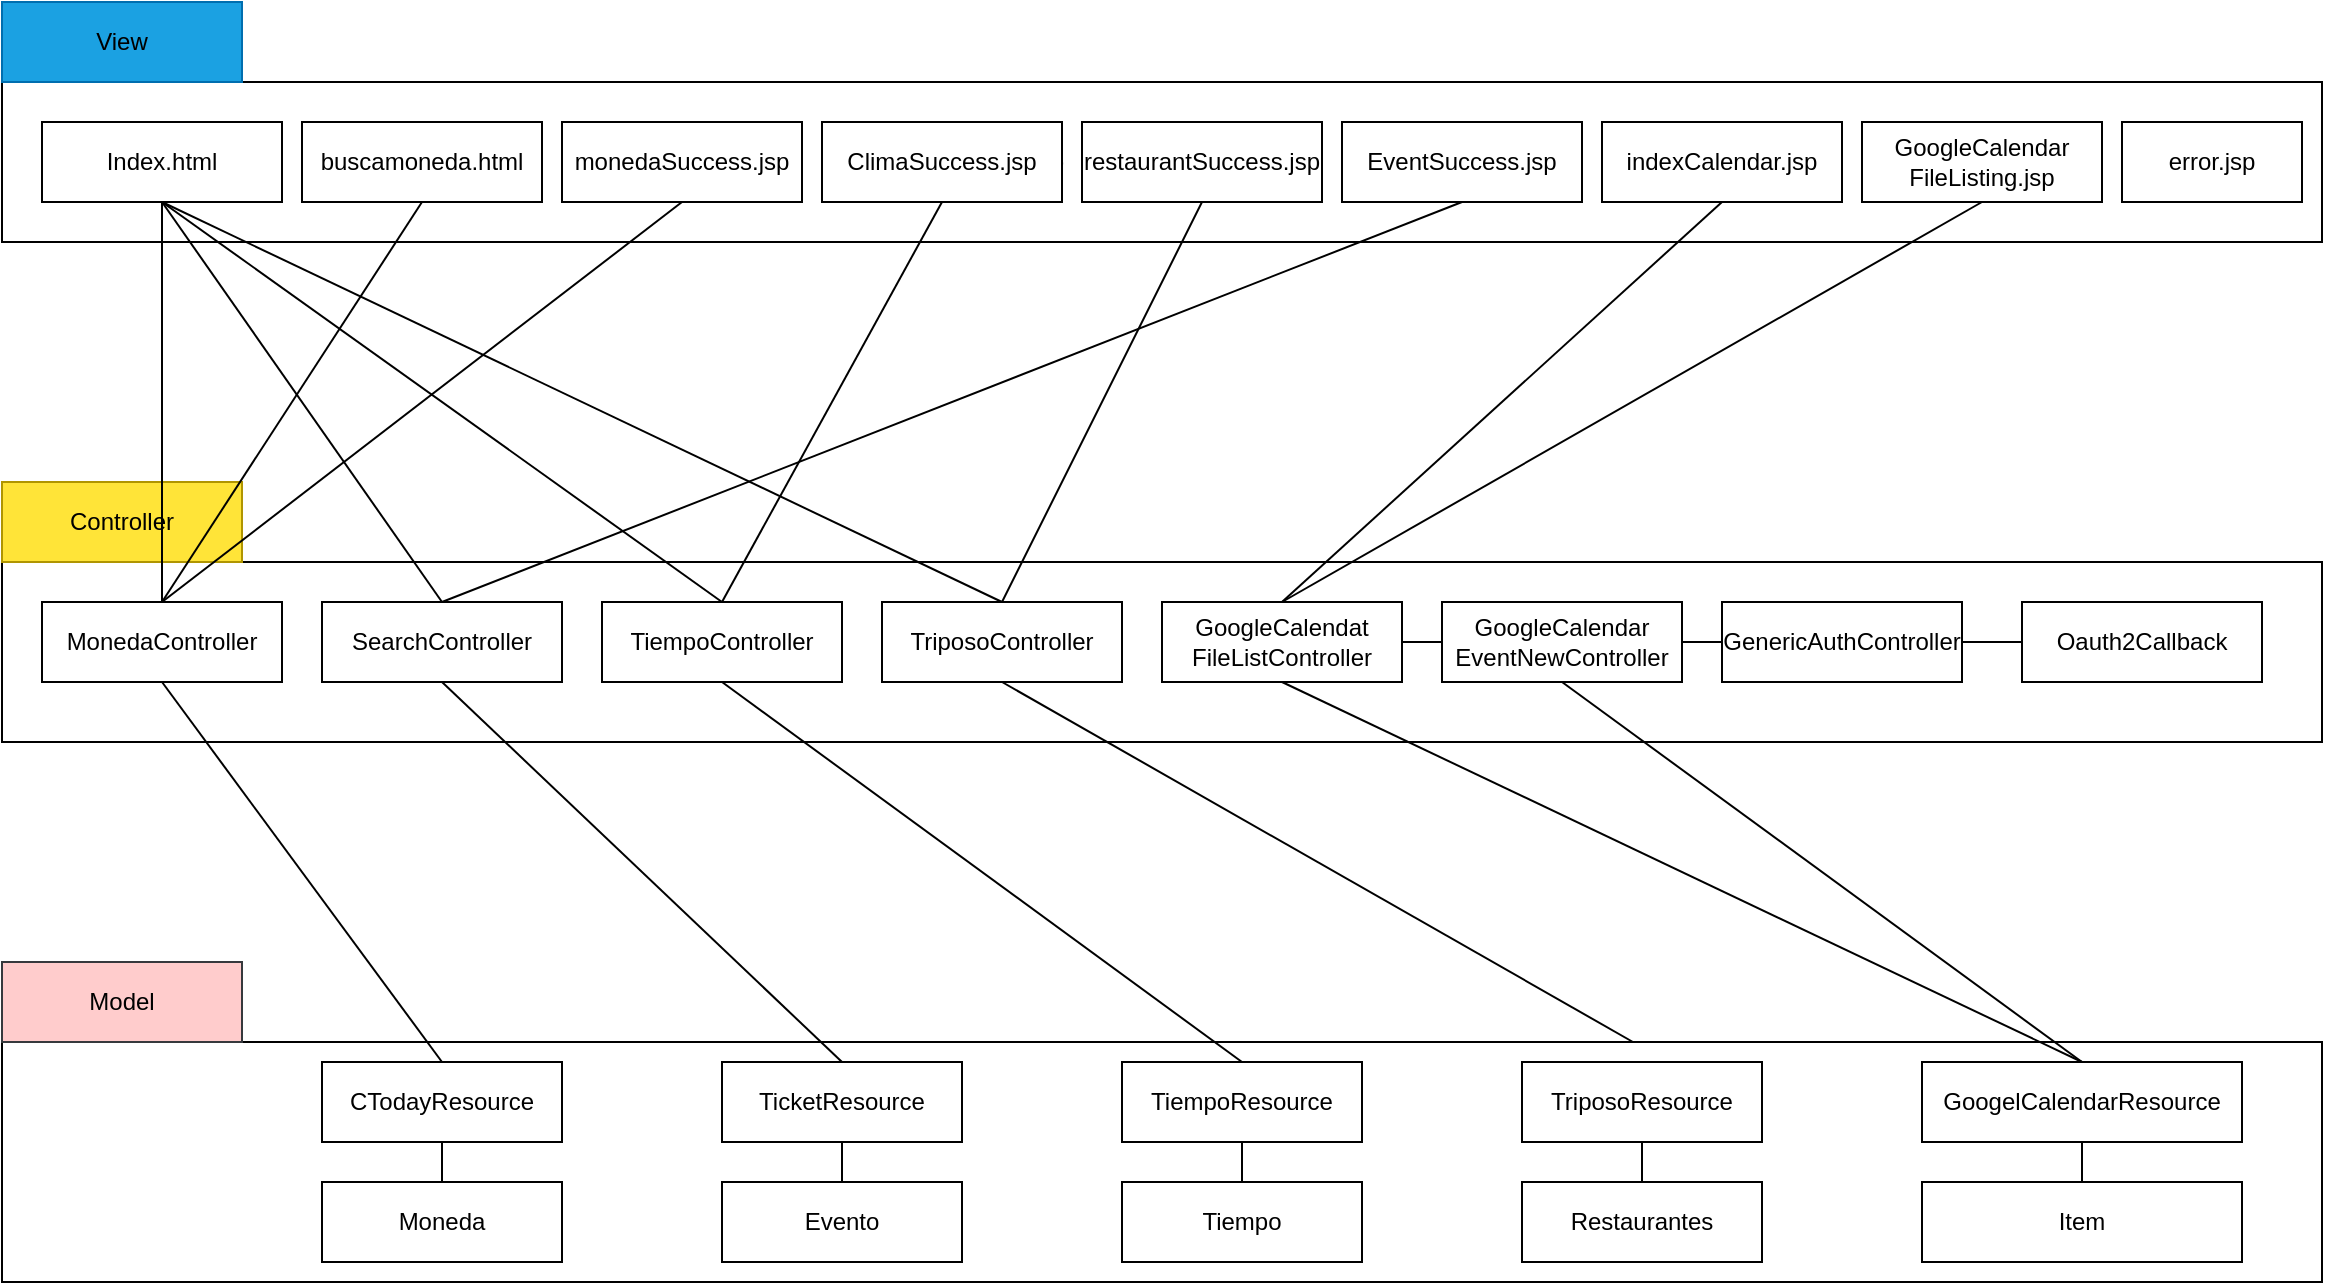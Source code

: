<mxfile version="13.0.5" type="device"><diagram id="kPNqTd89hrL2gvYCFst7" name="Page-1"><mxGraphModel dx="1422" dy="713" grid="1" gridSize="10" guides="1" tooltips="1" connect="1" arrows="1" fold="1" page="1" pageScale="1" pageWidth="827" pageHeight="1169" math="0" shadow="0"><root><mxCell id="0"/><mxCell id="1" parent="0"/><mxCell id="mK-yABh7LJo8XBDnjlMj-1" value="" style="rounded=0;whiteSpace=wrap;html=1;" vertex="1" parent="1"><mxGeometry x="40" y="80" width="1160" height="80" as="geometry"/></mxCell><mxCell id="mK-yABh7LJo8XBDnjlMj-2" value="" style="rounded=0;whiteSpace=wrap;html=1;" vertex="1" parent="1"><mxGeometry x="40" y="320" width="1160" height="90" as="geometry"/></mxCell><mxCell id="mK-yABh7LJo8XBDnjlMj-3" value="" style="rounded=0;whiteSpace=wrap;html=1;" vertex="1" parent="1"><mxGeometry x="40" y="560" width="1160" height="120" as="geometry"/></mxCell><mxCell id="mK-yABh7LJo8XBDnjlMj-4" value="" style="rounded=0;whiteSpace=wrap;html=1;fillColor=#1ba1e2;strokeColor=#006EAF;fontColor=#ffffff;" vertex="1" parent="1"><mxGeometry x="40" y="40" width="120" height="40" as="geometry"/></mxCell><mxCell id="mK-yABh7LJo8XBDnjlMj-5" value="&lt;font color=&quot;#000000&quot;&gt;Controller&lt;/font&gt;" style="rounded=0;whiteSpace=wrap;html=1;fillColor=#FFE438;strokeColor=#B09500;fontColor=#ffffff;" vertex="1" parent="1"><mxGeometry x="40" y="280" width="120" height="40" as="geometry"/></mxCell><mxCell id="mK-yABh7LJo8XBDnjlMj-6" value="Model" style="rounded=0;whiteSpace=wrap;html=1;fillColor=#ffcccc;strokeColor=#36393d;" vertex="1" parent="1"><mxGeometry x="40" y="520" width="120" height="40" as="geometry"/></mxCell><mxCell id="mK-yABh7LJo8XBDnjlMj-7" value="View" style="text;html=1;strokeColor=none;fillColor=none;align=center;verticalAlign=middle;whiteSpace=wrap;rounded=0;" vertex="1" parent="1"><mxGeometry x="80" y="50" width="40" height="20" as="geometry"/></mxCell><mxCell id="mK-yABh7LJo8XBDnjlMj-28" style="edgeStyle=orthogonalEdgeStyle;orthogonalLoop=1;jettySize=auto;html=1;exitX=0.5;exitY=1;exitDx=0;exitDy=0;entryX=0.5;entryY=0;entryDx=0;entryDy=0;curved=1;endArrow=none;endFill=0;" edge="1" parent="1" source="mK-yABh7LJo8XBDnjlMj-9" target="mK-yABh7LJo8XBDnjlMj-25"><mxGeometry relative="1" as="geometry"/></mxCell><mxCell id="mK-yABh7LJo8XBDnjlMj-9" value="" style="rounded=0;whiteSpace=wrap;html=1;" vertex="1" parent="1"><mxGeometry x="200" y="570" width="120" height="40" as="geometry"/></mxCell><mxCell id="mK-yABh7LJo8XBDnjlMj-30" style="edgeStyle=orthogonalEdgeStyle;curved=1;orthogonalLoop=1;jettySize=auto;html=1;exitX=0.5;exitY=1;exitDx=0;exitDy=0;endArrow=none;endFill=0;" edge="1" parent="1" source="mK-yABh7LJo8XBDnjlMj-10" target="mK-yABh7LJo8XBDnjlMj-24"><mxGeometry relative="1" as="geometry"/></mxCell><mxCell id="mK-yABh7LJo8XBDnjlMj-10" value="" style="rounded=0;whiteSpace=wrap;html=1;" vertex="1" parent="1"><mxGeometry x="400" y="570" width="120" height="40" as="geometry"/></mxCell><mxCell id="mK-yABh7LJo8XBDnjlMj-31" style="edgeStyle=orthogonalEdgeStyle;curved=1;orthogonalLoop=1;jettySize=auto;html=1;exitX=0.5;exitY=1;exitDx=0;exitDy=0;entryX=0.5;entryY=0;entryDx=0;entryDy=0;endArrow=none;endFill=0;" edge="1" parent="1" source="mK-yABh7LJo8XBDnjlMj-11" target="mK-yABh7LJo8XBDnjlMj-23"><mxGeometry relative="1" as="geometry"/></mxCell><mxCell id="mK-yABh7LJo8XBDnjlMj-11" value="" style="rounded=0;whiteSpace=wrap;html=1;" vertex="1" parent="1"><mxGeometry x="600" y="570" width="120" height="40" as="geometry"/></mxCell><mxCell id="mK-yABh7LJo8XBDnjlMj-32" style="edgeStyle=orthogonalEdgeStyle;curved=1;orthogonalLoop=1;jettySize=auto;html=1;exitX=0.5;exitY=1;exitDx=0;exitDy=0;entryX=0.5;entryY=0;entryDx=0;entryDy=0;endArrow=none;endFill=0;" edge="1" parent="1" source="mK-yABh7LJo8XBDnjlMj-12" target="mK-yABh7LJo8XBDnjlMj-22"><mxGeometry relative="1" as="geometry"/></mxCell><mxCell id="mK-yABh7LJo8XBDnjlMj-12" value="" style="rounded=0;whiteSpace=wrap;html=1;" vertex="1" parent="1"><mxGeometry x="800" y="570" width="120" height="40" as="geometry"/></mxCell><mxCell id="mK-yABh7LJo8XBDnjlMj-33" style="edgeStyle=orthogonalEdgeStyle;curved=1;orthogonalLoop=1;jettySize=auto;html=1;exitX=0.5;exitY=1;exitDx=0;exitDy=0;entryX=0.5;entryY=0;entryDx=0;entryDy=0;endArrow=none;endFill=0;" edge="1" parent="1" source="mK-yABh7LJo8XBDnjlMj-13" target="mK-yABh7LJo8XBDnjlMj-21"><mxGeometry relative="1" as="geometry"/></mxCell><mxCell id="mK-yABh7LJo8XBDnjlMj-13" value="" style="rounded=0;whiteSpace=wrap;html=1;" vertex="1" parent="1"><mxGeometry x="1000" y="570" width="160" height="40" as="geometry"/></mxCell><mxCell id="mK-yABh7LJo8XBDnjlMj-15" value="CTodayResource" style="text;html=1;strokeColor=none;fillColor=none;align=center;verticalAlign=middle;whiteSpace=wrap;rounded=0;" vertex="1" parent="1"><mxGeometry x="240" y="580" width="40" height="20" as="geometry"/></mxCell><mxCell id="mK-yABh7LJo8XBDnjlMj-16" value="GoogelCalendarResource" style="text;html=1;strokeColor=none;fillColor=none;align=center;verticalAlign=middle;whiteSpace=wrap;rounded=0;" vertex="1" parent="1"><mxGeometry x="1060" y="580" width="40" height="20" as="geometry"/></mxCell><mxCell id="mK-yABh7LJo8XBDnjlMj-17" value="TicketResource&lt;br&gt;" style="text;html=1;strokeColor=none;fillColor=none;align=center;verticalAlign=middle;whiteSpace=wrap;rounded=0;" vertex="1" parent="1"><mxGeometry x="440" y="580" width="40" height="20" as="geometry"/></mxCell><mxCell id="mK-yABh7LJo8XBDnjlMj-18" value="TiempoResource&lt;br&gt;" style="text;html=1;strokeColor=none;fillColor=none;align=center;verticalAlign=middle;whiteSpace=wrap;rounded=0;" vertex="1" parent="1"><mxGeometry x="640" y="580" width="40" height="20" as="geometry"/></mxCell><mxCell id="mK-yABh7LJo8XBDnjlMj-19" value="TriposoResource" style="text;html=1;strokeColor=none;fillColor=none;align=center;verticalAlign=middle;whiteSpace=wrap;rounded=0;" vertex="1" parent="1"><mxGeometry x="840" y="580" width="40" height="20" as="geometry"/></mxCell><mxCell id="mK-yABh7LJo8XBDnjlMj-21" value="Item" style="rounded=0;whiteSpace=wrap;html=1;" vertex="1" parent="1"><mxGeometry x="1000" y="630" width="160" height="40" as="geometry"/></mxCell><mxCell id="mK-yABh7LJo8XBDnjlMj-22" value="Restaurantes" style="rounded=0;whiteSpace=wrap;html=1;" vertex="1" parent="1"><mxGeometry x="800" y="630" width="120" height="40" as="geometry"/></mxCell><mxCell id="mK-yABh7LJo8XBDnjlMj-23" value="Tiempo" style="rounded=0;whiteSpace=wrap;html=1;" vertex="1" parent="1"><mxGeometry x="600" y="630" width="120" height="40" as="geometry"/></mxCell><mxCell id="mK-yABh7LJo8XBDnjlMj-24" value="Evento" style="rounded=0;whiteSpace=wrap;html=1;" vertex="1" parent="1"><mxGeometry x="400" y="630" width="120" height="40" as="geometry"/></mxCell><mxCell id="mK-yABh7LJo8XBDnjlMj-25" value="Moneda" style="rounded=0;whiteSpace=wrap;html=1;" vertex="1" parent="1"><mxGeometry x="200" y="630" width="120" height="40" as="geometry"/></mxCell><mxCell id="mK-yABh7LJo8XBDnjlMj-54" style="orthogonalLoop=1;jettySize=auto;html=1;exitX=0.5;exitY=1;exitDx=0;exitDy=0;entryX=0.5;entryY=0;entryDx=0;entryDy=0;endArrow=none;endFill=0;" edge="1" parent="1" source="mK-yABh7LJo8XBDnjlMj-34" target="mK-yABh7LJo8XBDnjlMj-9"><mxGeometry relative="1" as="geometry"/></mxCell><mxCell id="mK-yABh7LJo8XBDnjlMj-34" value="" style="rounded=0;whiteSpace=wrap;html=1;" vertex="1" parent="1"><mxGeometry x="60" y="340" width="120" height="40" as="geometry"/></mxCell><mxCell id="mK-yABh7LJo8XBDnjlMj-55" style="orthogonalLoop=1;jettySize=auto;html=1;exitX=0.5;exitY=1;exitDx=0;exitDy=0;entryX=0.5;entryY=0;entryDx=0;entryDy=0;endArrow=none;endFill=0;" edge="1" parent="1" source="mK-yABh7LJo8XBDnjlMj-35" target="mK-yABh7LJo8XBDnjlMj-10"><mxGeometry relative="1" as="geometry"/></mxCell><mxCell id="mK-yABh7LJo8XBDnjlMj-88" style="orthogonalLoop=1;jettySize=auto;html=1;exitX=0.5;exitY=0;exitDx=0;exitDy=0;endArrow=none;endFill=0;" edge="1" parent="1" source="mK-yABh7LJo8XBDnjlMj-35"><mxGeometry relative="1" as="geometry"><mxPoint x="120" y="140" as="targetPoint"/></mxGeometry></mxCell><mxCell id="mK-yABh7LJo8XBDnjlMj-35" value="" style="rounded=0;whiteSpace=wrap;html=1;" vertex="1" parent="1"><mxGeometry x="200" y="340" width="120" height="40" as="geometry"/></mxCell><mxCell id="mK-yABh7LJo8XBDnjlMj-56" style="orthogonalLoop=1;jettySize=auto;html=1;exitX=0.5;exitY=1;exitDx=0;exitDy=0;entryX=0.5;entryY=0;entryDx=0;entryDy=0;endArrow=none;endFill=0;" edge="1" parent="1" source="mK-yABh7LJo8XBDnjlMj-36" target="mK-yABh7LJo8XBDnjlMj-11"><mxGeometry relative="1" as="geometry"/></mxCell><mxCell id="mK-yABh7LJo8XBDnjlMj-89" style="orthogonalLoop=1;jettySize=auto;html=1;exitX=0.5;exitY=0;exitDx=0;exitDy=0;endArrow=none;endFill=0;" edge="1" parent="1" source="mK-yABh7LJo8XBDnjlMj-36"><mxGeometry relative="1" as="geometry"><mxPoint x="120" y="140" as="targetPoint"/></mxGeometry></mxCell><mxCell id="mK-yABh7LJo8XBDnjlMj-36" value="" style="rounded=0;whiteSpace=wrap;html=1;" vertex="1" parent="1"><mxGeometry x="340" y="340" width="120" height="40" as="geometry"/></mxCell><mxCell id="mK-yABh7LJo8XBDnjlMj-38" value="TiempoController" style="text;html=1;strokeColor=none;fillColor=none;align=center;verticalAlign=middle;whiteSpace=wrap;rounded=0;" vertex="1" parent="1"><mxGeometry x="380" y="350" width="40" height="20" as="geometry"/></mxCell><mxCell id="mK-yABh7LJo8XBDnjlMj-39" value="SearchController" style="text;html=1;strokeColor=none;fillColor=none;align=center;verticalAlign=middle;whiteSpace=wrap;rounded=0;" vertex="1" parent="1"><mxGeometry x="240" y="350" width="40" height="20" as="geometry"/></mxCell><mxCell id="mK-yABh7LJo8XBDnjlMj-40" value="MonedaController" style="text;html=1;strokeColor=none;fillColor=none;align=center;verticalAlign=middle;whiteSpace=wrap;rounded=0;" vertex="1" parent="1"><mxGeometry x="100" y="350" width="40" height="20" as="geometry"/></mxCell><mxCell id="mK-yABh7LJo8XBDnjlMj-57" style="orthogonalLoop=1;jettySize=auto;html=1;exitX=0.5;exitY=1;exitDx=0;exitDy=0;entryX=0.703;entryY=0;entryDx=0;entryDy=0;entryPerimeter=0;endArrow=none;endFill=0;" edge="1" parent="1" source="mK-yABh7LJo8XBDnjlMj-47" target="mK-yABh7LJo8XBDnjlMj-3"><mxGeometry relative="1" as="geometry"/></mxCell><mxCell id="mK-yABh7LJo8XBDnjlMj-90" style="orthogonalLoop=1;jettySize=auto;html=1;exitX=0.5;exitY=0;exitDx=0;exitDy=0;endArrow=none;endFill=0;" edge="1" parent="1" source="mK-yABh7LJo8XBDnjlMj-47"><mxGeometry relative="1" as="geometry"><mxPoint x="120" y="140" as="targetPoint"/></mxGeometry></mxCell><mxCell id="mK-yABh7LJo8XBDnjlMj-47" value="" style="rounded=0;whiteSpace=wrap;html=1;" vertex="1" parent="1"><mxGeometry x="480" y="340" width="120" height="40" as="geometry"/></mxCell><mxCell id="mK-yABh7LJo8XBDnjlMj-37" value="TriposoController&lt;br&gt;" style="text;html=1;strokeColor=none;fillColor=none;align=center;verticalAlign=middle;whiteSpace=wrap;rounded=0;" vertex="1" parent="1"><mxGeometry x="520" y="350" width="40" height="20" as="geometry"/></mxCell><mxCell id="mK-yABh7LJo8XBDnjlMj-58" style="edgeStyle=orthogonalEdgeStyle;curved=1;orthogonalLoop=1;jettySize=auto;html=1;exitX=1;exitY=0.5;exitDx=0;exitDy=0;entryX=0;entryY=0.5;entryDx=0;entryDy=0;endArrow=none;endFill=0;" edge="1" parent="1" source="mK-yABh7LJo8XBDnjlMj-49" target="mK-yABh7LJo8XBDnjlMj-50"><mxGeometry relative="1" as="geometry"/></mxCell><mxCell id="mK-yABh7LJo8XBDnjlMj-62" style="orthogonalLoop=1;jettySize=auto;html=1;exitX=0.5;exitY=1;exitDx=0;exitDy=0;entryX=0.5;entryY=0;entryDx=0;entryDy=0;endArrow=none;endFill=0;" edge="1" parent="1" source="mK-yABh7LJo8XBDnjlMj-49" target="mK-yABh7LJo8XBDnjlMj-13"><mxGeometry relative="1" as="geometry"/></mxCell><mxCell id="mK-yABh7LJo8XBDnjlMj-49" value="" style="rounded=0;whiteSpace=wrap;html=1;" vertex="1" parent="1"><mxGeometry x="620" y="340" width="120" height="40" as="geometry"/></mxCell><mxCell id="mK-yABh7LJo8XBDnjlMj-41" value="GoogleCalendat&lt;br&gt;FileListController" style="text;html=1;strokeColor=none;fillColor=none;align=center;verticalAlign=middle;whiteSpace=wrap;rounded=0;" vertex="1" parent="1"><mxGeometry x="660" y="350" width="40" height="20" as="geometry"/></mxCell><mxCell id="mK-yABh7LJo8XBDnjlMj-59" style="edgeStyle=orthogonalEdgeStyle;curved=1;orthogonalLoop=1;jettySize=auto;html=1;exitX=1;exitY=0.5;exitDx=0;exitDy=0;entryX=0;entryY=0.5;entryDx=0;entryDy=0;endArrow=none;endFill=0;" edge="1" parent="1" source="mK-yABh7LJo8XBDnjlMj-50" target="mK-yABh7LJo8XBDnjlMj-51"><mxGeometry relative="1" as="geometry"/></mxCell><mxCell id="mK-yABh7LJo8XBDnjlMj-63" style="orthogonalLoop=1;jettySize=auto;html=1;exitX=0.5;exitY=1;exitDx=0;exitDy=0;endArrow=none;endFill=0;" edge="1" parent="1" source="mK-yABh7LJo8XBDnjlMj-50"><mxGeometry relative="1" as="geometry"><mxPoint x="1080" y="570" as="targetPoint"/></mxGeometry></mxCell><mxCell id="mK-yABh7LJo8XBDnjlMj-50" value="" style="rounded=0;whiteSpace=wrap;html=1;" vertex="1" parent="1"><mxGeometry x="760" y="340" width="120" height="40" as="geometry"/></mxCell><mxCell id="mK-yABh7LJo8XBDnjlMj-44" value="GoogleCalendar&lt;br&gt;EventNewController" style="text;html=1;strokeColor=none;fillColor=none;align=center;verticalAlign=middle;whiteSpace=wrap;rounded=0;" vertex="1" parent="1"><mxGeometry x="800" y="350" width="40" height="20" as="geometry"/></mxCell><mxCell id="mK-yABh7LJo8XBDnjlMj-60" style="edgeStyle=orthogonalEdgeStyle;curved=1;orthogonalLoop=1;jettySize=auto;html=1;exitX=1;exitY=0.5;exitDx=0;exitDy=0;entryX=0;entryY=0.5;entryDx=0;entryDy=0;endArrow=none;endFill=0;" edge="1" parent="1" source="mK-yABh7LJo8XBDnjlMj-51" target="mK-yABh7LJo8XBDnjlMj-52"><mxGeometry relative="1" as="geometry"/></mxCell><mxCell id="mK-yABh7LJo8XBDnjlMj-51" value="" style="rounded=0;whiteSpace=wrap;html=1;" vertex="1" parent="1"><mxGeometry x="900" y="340" width="120" height="40" as="geometry"/></mxCell><mxCell id="mK-yABh7LJo8XBDnjlMj-45" value="GenericAuthController" style="text;html=1;strokeColor=none;fillColor=none;align=center;verticalAlign=middle;whiteSpace=wrap;rounded=0;" vertex="1" parent="1"><mxGeometry x="940" y="350" width="40" height="20" as="geometry"/></mxCell><mxCell id="mK-yABh7LJo8XBDnjlMj-52" value="" style="rounded=0;whiteSpace=wrap;html=1;" vertex="1" parent="1"><mxGeometry x="1050" y="340" width="120" height="40" as="geometry"/></mxCell><mxCell id="mK-yABh7LJo8XBDnjlMj-46" value="Oauth2Callback&lt;br&gt;" style="text;html=1;strokeColor=none;fillColor=none;align=center;verticalAlign=middle;whiteSpace=wrap;rounded=0;" vertex="1" parent="1"><mxGeometry x="1090" y="350" width="40" height="20" as="geometry"/></mxCell><mxCell id="mK-yABh7LJo8XBDnjlMj-71" value="success.jsp" style="text;html=1;strokeColor=none;fillColor=none;align=center;verticalAlign=middle;whiteSpace=wrap;rounded=0;" vertex="1" parent="1"><mxGeometry x="520" y="110" width="40" height="20" as="geometry"/></mxCell><mxCell id="mK-yABh7LJo8XBDnjlMj-87" style="edgeStyle=orthogonalEdgeStyle;curved=1;orthogonalLoop=1;jettySize=auto;html=1;exitX=0.5;exitY=1;exitDx=0;exitDy=0;endArrow=none;endFill=0;" edge="1" parent="1" source="mK-yABh7LJo8XBDnjlMj-74" target="mK-yABh7LJo8XBDnjlMj-34"><mxGeometry relative="1" as="geometry"/></mxCell><mxCell id="mK-yABh7LJo8XBDnjlMj-74" value="" style="rounded=0;whiteSpace=wrap;html=1;" vertex="1" parent="1"><mxGeometry x="60" y="100" width="120" height="40" as="geometry"/></mxCell><mxCell id="mK-yABh7LJo8XBDnjlMj-72" value="Index.html&lt;br&gt;" style="text;html=1;strokeColor=none;fillColor=none;align=center;verticalAlign=middle;whiteSpace=wrap;rounded=0;" vertex="1" parent="1"><mxGeometry x="100" y="110" width="40" height="20" as="geometry"/></mxCell><mxCell id="mK-yABh7LJo8XBDnjlMj-91" style="orthogonalLoop=1;jettySize=auto;html=1;exitX=0.5;exitY=1;exitDx=0;exitDy=0;endArrow=none;endFill=0;" edge="1" parent="1" source="mK-yABh7LJo8XBDnjlMj-75"><mxGeometry relative="1" as="geometry"><mxPoint x="120" y="340" as="targetPoint"/></mxGeometry></mxCell><mxCell id="mK-yABh7LJo8XBDnjlMj-75" value="" style="rounded=0;whiteSpace=wrap;html=1;" vertex="1" parent="1"><mxGeometry x="190" y="100" width="120" height="40" as="geometry"/></mxCell><mxCell id="mK-yABh7LJo8XBDnjlMj-73" value="buscamoneda.html" style="text;html=1;strokeColor=none;fillColor=none;align=center;verticalAlign=middle;whiteSpace=wrap;rounded=0;" vertex="1" parent="1"><mxGeometry x="230" y="110" width="40" height="20" as="geometry"/></mxCell><mxCell id="mK-yABh7LJo8XBDnjlMj-92" style="orthogonalLoop=1;jettySize=auto;html=1;exitX=0.5;exitY=1;exitDx=0;exitDy=0;endArrow=none;endFill=0;" edge="1" parent="1" source="mK-yABh7LJo8XBDnjlMj-76"><mxGeometry relative="1" as="geometry"><mxPoint x="120" y="340" as="targetPoint"/></mxGeometry></mxCell><mxCell id="mK-yABh7LJo8XBDnjlMj-76" value="" style="rounded=0;whiteSpace=wrap;html=1;" vertex="1" parent="1"><mxGeometry x="320" y="100" width="120" height="40" as="geometry"/></mxCell><mxCell id="mK-yABh7LJo8XBDnjlMj-69" value="monedaSuccess.jsp" style="text;html=1;strokeColor=none;fillColor=none;align=center;verticalAlign=middle;whiteSpace=wrap;rounded=0;" vertex="1" parent="1"><mxGeometry x="360" y="110" width="40" height="20" as="geometry"/></mxCell><mxCell id="mK-yABh7LJo8XBDnjlMj-94" style="edgeStyle=none;orthogonalLoop=1;jettySize=auto;html=1;exitX=0.5;exitY=1;exitDx=0;exitDy=0;endArrow=none;endFill=0;" edge="1" parent="1" source="mK-yABh7LJo8XBDnjlMj-77"><mxGeometry relative="1" as="geometry"><mxPoint x="400" y="340" as="targetPoint"/></mxGeometry></mxCell><mxCell id="mK-yABh7LJo8XBDnjlMj-77" value="" style="rounded=0;whiteSpace=wrap;html=1;" vertex="1" parent="1"><mxGeometry x="450" y="100" width="120" height="40" as="geometry"/></mxCell><mxCell id="mK-yABh7LJo8XBDnjlMj-64" value="ClimaSuccess.jsp" style="text;html=1;strokeColor=none;fillColor=none;align=center;verticalAlign=middle;whiteSpace=wrap;rounded=0;" vertex="1" parent="1"><mxGeometry x="490" y="110" width="40" height="20" as="geometry"/></mxCell><mxCell id="mK-yABh7LJo8XBDnjlMj-95" style="edgeStyle=none;orthogonalLoop=1;jettySize=auto;html=1;exitX=0.5;exitY=1;exitDx=0;exitDy=0;endArrow=none;endFill=0;" edge="1" parent="1" source="mK-yABh7LJo8XBDnjlMj-78"><mxGeometry relative="1" as="geometry"><mxPoint x="540" y="340" as="targetPoint"/></mxGeometry></mxCell><mxCell id="mK-yABh7LJo8XBDnjlMj-78" value="" style="rounded=0;whiteSpace=wrap;html=1;" vertex="1" parent="1"><mxGeometry x="580" y="100" width="120" height="40" as="geometry"/></mxCell><mxCell id="mK-yABh7LJo8XBDnjlMj-70" value="restaurantSuccess.jsp" style="text;html=1;strokeColor=none;fillColor=none;align=center;verticalAlign=middle;whiteSpace=wrap;rounded=0;" vertex="1" parent="1"><mxGeometry x="620" y="110" width="40" height="20" as="geometry"/></mxCell><mxCell id="mK-yABh7LJo8XBDnjlMj-96" style="edgeStyle=none;orthogonalLoop=1;jettySize=auto;html=1;exitX=0.5;exitY=1;exitDx=0;exitDy=0;entryX=0.5;entryY=0;entryDx=0;entryDy=0;endArrow=none;endFill=0;" edge="1" parent="1" source="mK-yABh7LJo8XBDnjlMj-80" target="mK-yABh7LJo8XBDnjlMj-35"><mxGeometry relative="1" as="geometry"/></mxCell><mxCell id="mK-yABh7LJo8XBDnjlMj-80" value="" style="rounded=0;whiteSpace=wrap;html=1;" vertex="1" parent="1"><mxGeometry x="710" y="100" width="120" height="40" as="geometry"/></mxCell><mxCell id="mK-yABh7LJo8XBDnjlMj-66" value="EventSuccess.jsp" style="text;html=1;strokeColor=none;fillColor=none;align=center;verticalAlign=middle;whiteSpace=wrap;rounded=0;" vertex="1" parent="1"><mxGeometry x="750" y="110" width="40" height="20" as="geometry"/></mxCell><mxCell id="mK-yABh7LJo8XBDnjlMj-98" style="edgeStyle=none;orthogonalLoop=1;jettySize=auto;html=1;exitX=0.5;exitY=1;exitDx=0;exitDy=0;endArrow=none;endFill=0;" edge="1" parent="1" source="mK-yABh7LJo8XBDnjlMj-81"><mxGeometry relative="1" as="geometry"><mxPoint x="680" y="340" as="targetPoint"/></mxGeometry></mxCell><mxCell id="mK-yABh7LJo8XBDnjlMj-81" value="" style="rounded=0;whiteSpace=wrap;html=1;" vertex="1" parent="1"><mxGeometry x="840" y="100" width="120" height="40" as="geometry"/></mxCell><mxCell id="mK-yABh7LJo8XBDnjlMj-68" value="indexCalendar.jsp" style="text;html=1;strokeColor=none;fillColor=none;align=center;verticalAlign=middle;whiteSpace=wrap;rounded=0;" vertex="1" parent="1"><mxGeometry x="880" y="110" width="40" height="20" as="geometry"/></mxCell><mxCell id="mK-yABh7LJo8XBDnjlMj-97" style="edgeStyle=none;orthogonalLoop=1;jettySize=auto;html=1;exitX=0.5;exitY=1;exitDx=0;exitDy=0;entryX=0.5;entryY=0;entryDx=0;entryDy=0;endArrow=none;endFill=0;" edge="1" parent="1" source="mK-yABh7LJo8XBDnjlMj-85" target="mK-yABh7LJo8XBDnjlMj-49"><mxGeometry relative="1" as="geometry"/></mxCell><mxCell id="mK-yABh7LJo8XBDnjlMj-85" value="" style="rounded=0;whiteSpace=wrap;html=1;" vertex="1" parent="1"><mxGeometry x="970" y="100" width="120" height="40" as="geometry"/></mxCell><mxCell id="mK-yABh7LJo8XBDnjlMj-67" value="GoogleCalendar&lt;br&gt;FileListing.jsp" style="text;html=1;strokeColor=none;fillColor=none;align=center;verticalAlign=middle;whiteSpace=wrap;rounded=0;" vertex="1" parent="1"><mxGeometry x="1010" y="110" width="40" height="20" as="geometry"/></mxCell><mxCell id="mK-yABh7LJo8XBDnjlMj-86" value="" style="rounded=0;whiteSpace=wrap;html=1;" vertex="1" parent="1"><mxGeometry x="1100" y="100" width="90" height="40" as="geometry"/></mxCell><mxCell id="mK-yABh7LJo8XBDnjlMj-65" value="error.jsp" style="text;html=1;strokeColor=none;fillColor=none;align=center;verticalAlign=middle;whiteSpace=wrap;rounded=0;" vertex="1" parent="1"><mxGeometry x="1125" y="110" width="40" height="20" as="geometry"/></mxCell></root></mxGraphModel></diagram></mxfile>